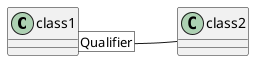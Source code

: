 ' 3.42.1 Minimal example
@startuml
	class class1
	class class2

	class1 [Qualifier] - class2
@enduml


' 3.42.2 Another example
@startuml
	interface Map<K,V>
	class HashMap<Long,Customer>
	Map <|.. HashMap
	Shop [customerId: long] ---> "customer\n1" Customer
	HashMap [id: Long] -r-> "value" Customer
@enduml
